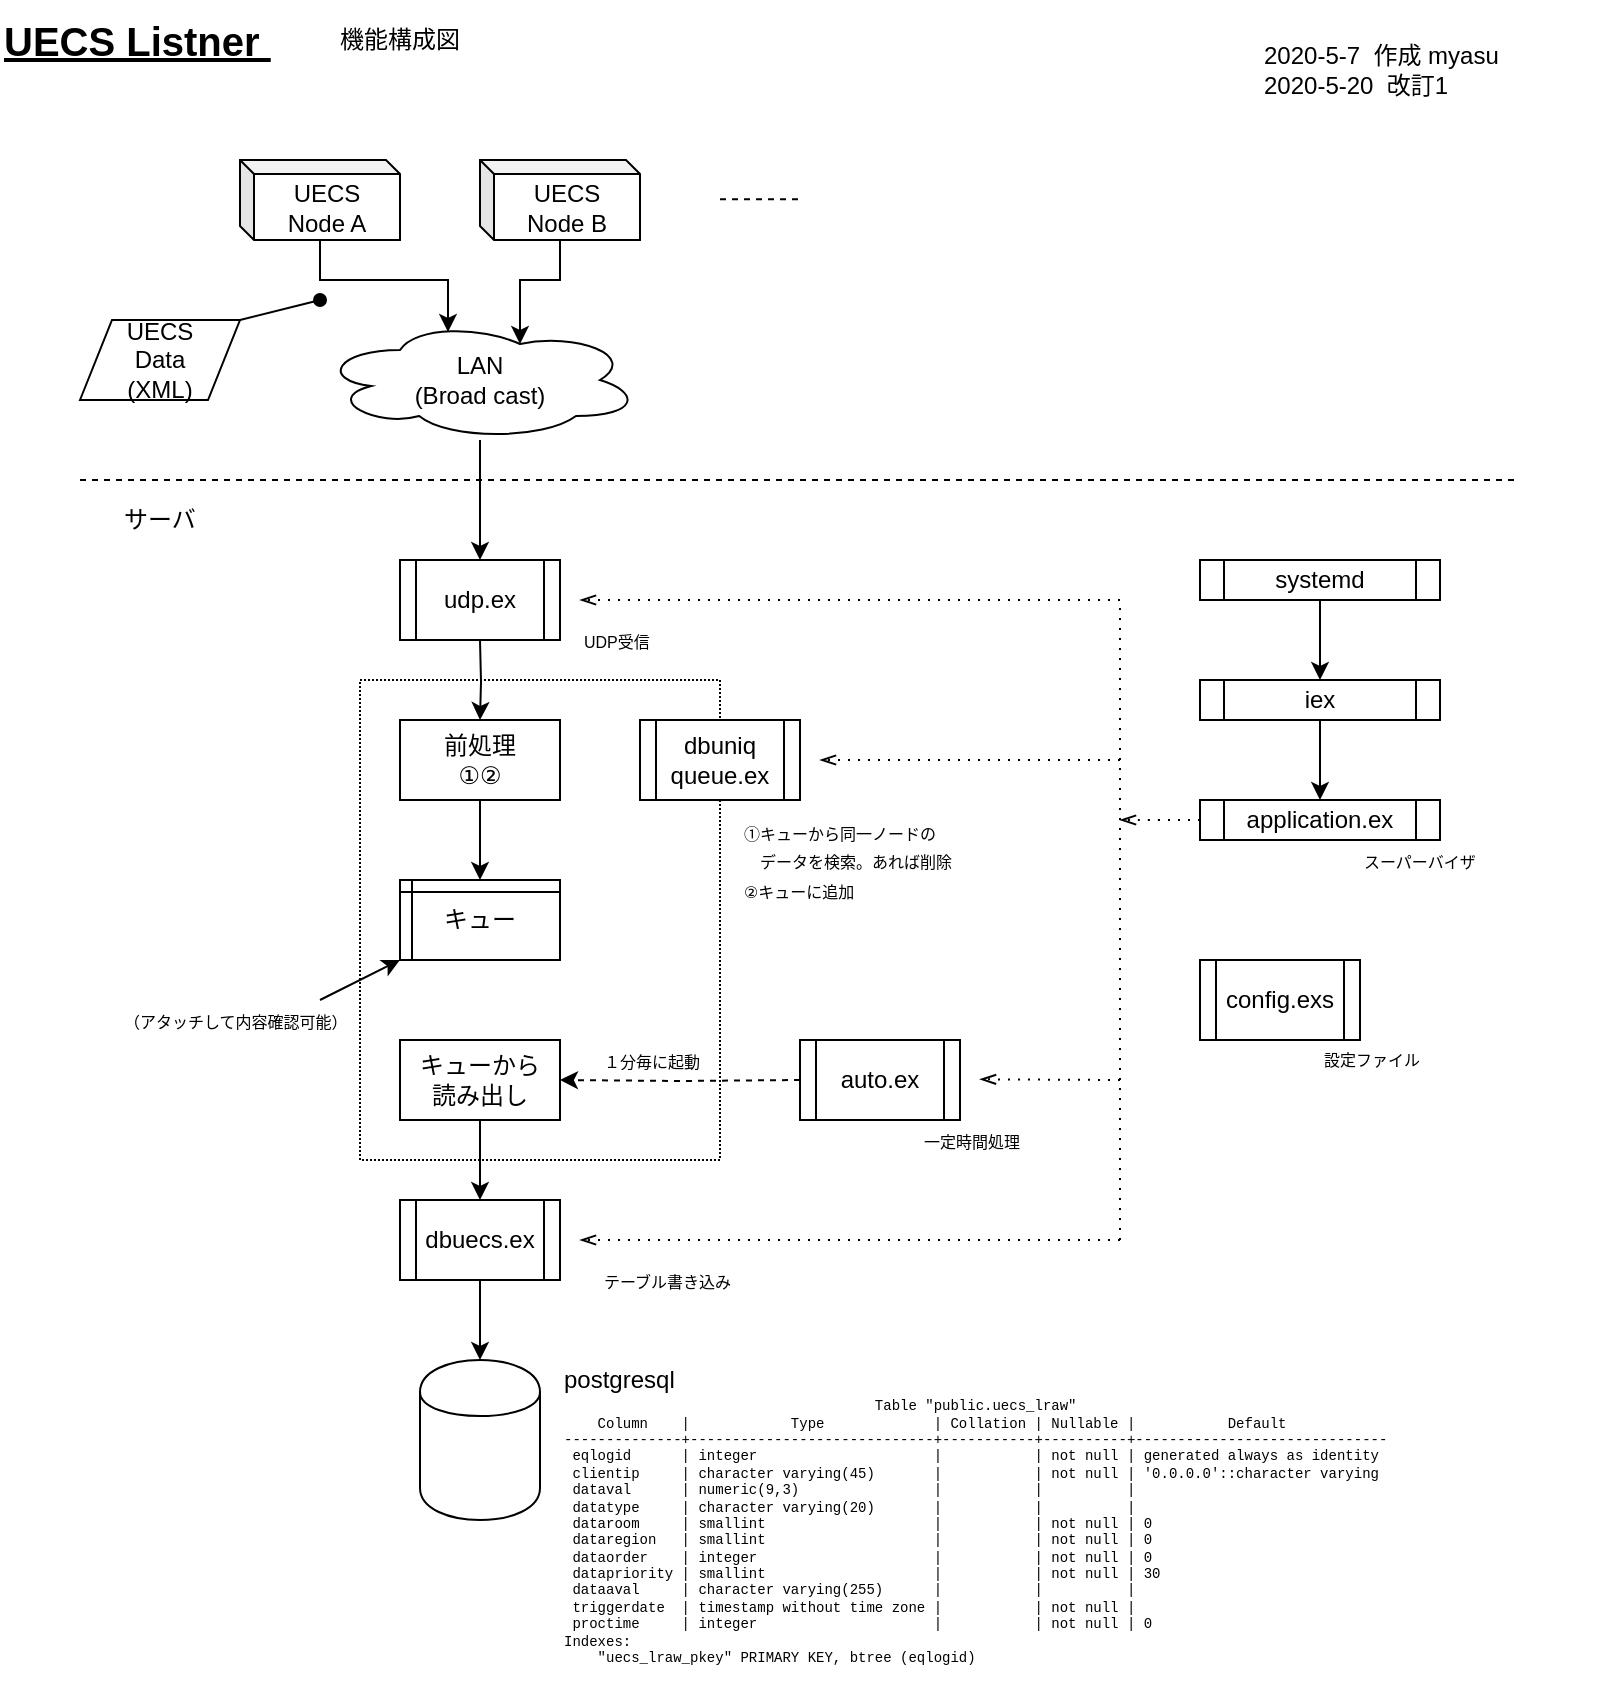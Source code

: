 <mxfile version="13.1.3">
    <diagram id="GTsIrzKtf4fuXtm7PsuD" name="Page-1">
        <mxGraphModel dx="991" dy="830" grid="1" gridSize="10" guides="1" tooltips="1" connect="1" arrows="1" fold="1" page="1" pageScale="1" pageWidth="827" pageHeight="1169" math="0" shadow="0">
            <root>
                <mxCell id="0"/>
                <mxCell id="1" parent="0"/>
                <mxCell id="37" value="" style="rounded=0;whiteSpace=wrap;html=1;fillColor=none;dashed=1;dashPattern=1 1;" parent="1" vertex="1">
                    <mxGeometry x="180" y="340" width="180" height="240" as="geometry"/>
                </mxCell>
                <mxCell id="23" style="edgeStyle=orthogonalEdgeStyle;rounded=0;orthogonalLoop=1;jettySize=auto;html=1;endArrow=classic;endFill=1;entryX=0.5;entryY=0;entryDx=0;entryDy=0;" parent="1" target="24" edge="1">
                    <mxGeometry relative="1" as="geometry">
                        <mxPoint x="240.0" y="320" as="sourcePoint"/>
                        <mxPoint x="270" y="350" as="targetPoint"/>
                    </mxGeometry>
                </mxCell>
                <mxCell id="33" style="edgeStyle=orthogonalEdgeStyle;rounded=0;orthogonalLoop=1;jettySize=auto;html=1;exitX=0;exitY=0.5;exitDx=0;exitDy=0;entryX=1;entryY=0.5;entryDx=0;entryDy=0;endArrow=classic;endFill=1;dashed=1;strokeWidth=1;" parent="1" target="32" edge="1">
                    <mxGeometry relative="1" as="geometry">
                        <mxPoint x="400.0" y="540.0" as="sourcePoint"/>
                    </mxGeometry>
                </mxCell>
                <mxCell id="18" style="edgeStyle=orthogonalEdgeStyle;rounded=0;orthogonalLoop=1;jettySize=auto;html=1;entryX=0.5;entryY=0;entryDx=0;entryDy=0;endArrow=classic;endFill=1;" parent="1" source="8" edge="1">
                    <mxGeometry relative="1" as="geometry">
                        <mxPoint x="240.0" y="280" as="targetPoint"/>
                    </mxGeometry>
                </mxCell>
                <mxCell id="8" value="LAN&lt;br&gt;(Broad cast)" style="ellipse;shape=cloud;whiteSpace=wrap;html=1;" parent="1" vertex="1">
                    <mxGeometry x="160" y="160" width="160" height="60" as="geometry"/>
                </mxCell>
                <mxCell id="11" value="" style="endArrow=none;dashed=1;html=1;" parent="1" edge="1">
                    <mxGeometry width="50" height="50" relative="1" as="geometry">
                        <mxPoint x="360" y="99.66" as="sourcePoint"/>
                        <mxPoint x="400" y="99.66" as="targetPoint"/>
                    </mxGeometry>
                </mxCell>
                <mxCell id="12" value="&lt;font style=&quot;font-size: 8px&quot;&gt;①キューから同一ノードの&lt;br&gt;　データを検索。あれば削除&lt;br&gt;②キューに追加&lt;br&gt;&lt;/font&gt;" style="text;html=1;strokeColor=none;fillColor=none;align=left;verticalAlign=middle;whiteSpace=wrap;rounded=0;" parent="1" vertex="1">
                    <mxGeometry x="370" y="410" width="120" height="40" as="geometry"/>
                </mxCell>
                <mxCell id="15" value="" style="endArrow=oval;html=1;endFill=1;exitX=1;exitY=0;exitDx=0;exitDy=0;" parent="1" source="51" edge="1">
                    <mxGeometry width="50" height="50" relative="1" as="geometry">
                        <mxPoint x="120" y="170" as="sourcePoint"/>
                        <mxPoint x="160" y="150" as="targetPoint"/>
                    </mxGeometry>
                </mxCell>
                <mxCell id="24" value="&lt;font style=&quot;font-size: 12px&quot;&gt;前処理&lt;br&gt;①②&lt;br&gt;&lt;/font&gt;" style="rounded=0;whiteSpace=wrap;html=1;" parent="1" vertex="1">
                    <mxGeometry x="200" y="360" width="80" height="40" as="geometry"/>
                </mxCell>
                <mxCell id="25" value="&lt;span&gt;udp.ex&lt;br&gt;&lt;/span&gt;" style="shape=process;whiteSpace=wrap;html=1;backgroundOutline=1;" parent="1" vertex="1">
                    <mxGeometry x="200" y="280" width="80" height="40" as="geometry"/>
                </mxCell>
                <mxCell id="26" value="キュー" style="shape=internalStorage;whiteSpace=wrap;html=1;backgroundOutline=1;dx=6;dy=6;" parent="1" vertex="1">
                    <mxGeometry x="200" y="440" width="80" height="40" as="geometry"/>
                </mxCell>
                <mxCell id="28" value="dbuniq&lt;br&gt;queue.ex&lt;span&gt;&lt;br&gt;&lt;/span&gt;" style="shape=process;whiteSpace=wrap;html=1;backgroundOutline=1;" parent="1" vertex="1">
                    <mxGeometry x="320" y="360" width="80" height="40" as="geometry"/>
                </mxCell>
                <mxCell id="29" style="edgeStyle=orthogonalEdgeStyle;rounded=0;orthogonalLoop=1;jettySize=auto;html=1;endArrow=classic;endFill=1;exitX=0.5;exitY=1;exitDx=0;exitDy=0;entryX=0.5;entryY=0;entryDx=0;entryDy=0;" parent="1" source="24" target="26" edge="1">
                    <mxGeometry relative="1" as="geometry">
                        <mxPoint x="340.0" y="400" as="sourcePoint"/>
                        <mxPoint x="340.0" y="440" as="targetPoint"/>
                    </mxGeometry>
                </mxCell>
                <mxCell id="35" style="edgeStyle=orthogonalEdgeStyle;rounded=0;orthogonalLoop=1;jettySize=auto;html=1;exitX=0.5;exitY=1;exitDx=0;exitDy=0;entryX=0.5;entryY=0;entryDx=0;entryDy=0;endArrow=classic;endFill=1;strokeWidth=1;" parent="1" source="32" target="34" edge="1">
                    <mxGeometry relative="1" as="geometry"/>
                </mxCell>
                <mxCell id="32" value="キューから&lt;br&gt;読み出し" style="rounded=0;whiteSpace=wrap;html=1;" parent="1" vertex="1">
                    <mxGeometry x="200" y="520" width="80" height="40" as="geometry"/>
                </mxCell>
                <mxCell id="93" style="edgeStyle=orthogonalEdgeStyle;rounded=0;orthogonalLoop=1;jettySize=auto;html=1;entryX=0.5;entryY=0;entryDx=0;entryDy=0;endArrow=classic;endFill=1;strokeWidth=1;" parent="1" source="34" target="89" edge="1">
                    <mxGeometry relative="1" as="geometry"/>
                </mxCell>
                <mxCell id="34" value="&lt;span&gt;dbuecs.ex&lt;br&gt;&lt;/span&gt;" style="shape=process;whiteSpace=wrap;html=1;backgroundOutline=1;" parent="1" vertex="1">
                    <mxGeometry x="200" y="600" width="80" height="40" as="geometry"/>
                </mxCell>
                <mxCell id="36" value="&lt;font style=&quot;font-size: 8px&quot;&gt;１分毎に起動&lt;br&gt;&lt;/font&gt;" style="text;html=1;strokeColor=none;fillColor=none;align=left;verticalAlign=middle;whiteSpace=wrap;rounded=0;" parent="1" vertex="1">
                    <mxGeometry x="300" y="520" width="80" height="20" as="geometry"/>
                </mxCell>
                <mxCell id="39" value="&lt;font&gt;&lt;span style=&quot;text-align: center&quot;&gt;&lt;font style=&quot;font-size: 8px&quot;&gt;UDP受信&lt;/font&gt;&lt;/span&gt;&lt;br&gt;&lt;/font&gt;" style="text;html=1;strokeColor=none;fillColor=none;align=left;verticalAlign=middle;whiteSpace=wrap;rounded=0;" parent="1" vertex="1">
                    <mxGeometry x="290" y="310" width="80" height="20" as="geometry"/>
                </mxCell>
                <mxCell id="40" value="&lt;font style=&quot;font-size: 8px&quot;&gt;テーブル書き込み&lt;br&gt;&lt;/font&gt;" style="text;html=1;strokeColor=none;fillColor=none;align=left;verticalAlign=middle;whiteSpace=wrap;rounded=0;" parent="1" vertex="1">
                    <mxGeometry x="300" y="630" width="80" height="20" as="geometry"/>
                </mxCell>
                <mxCell id="41" value="auto.ex&lt;span&gt;&lt;br&gt;&lt;/span&gt;" style="shape=process;whiteSpace=wrap;html=1;backgroundOutline=1;" parent="1" vertex="1">
                    <mxGeometry x="400" y="520" width="80" height="40" as="geometry"/>
                </mxCell>
                <mxCell id="44" value="application.ex&lt;span&gt;&lt;br&gt;&lt;/span&gt;" style="shape=process;whiteSpace=wrap;html=1;backgroundOutline=1;" parent="1" vertex="1">
                    <mxGeometry x="600" y="400" width="120" height="20" as="geometry"/>
                </mxCell>
                <mxCell id="52" style="edgeStyle=orthogonalEdgeStyle;rounded=0;orthogonalLoop=1;jettySize=auto;html=1;entryX=0.4;entryY=0.1;entryDx=0;entryDy=0;entryPerimeter=0;endArrow=classic;endFill=1;strokeWidth=1;" parent="1" source="49" target="8" edge="1">
                    <mxGeometry relative="1" as="geometry"/>
                </mxCell>
                <mxCell id="49" value="&lt;span&gt;UECS&lt;/span&gt;&lt;br&gt;&lt;span&gt;Node A&lt;/span&gt;" style="shape=cube;whiteSpace=wrap;html=1;boundedLbl=1;backgroundOutline=1;darkOpacity=0.05;darkOpacity2=0.1;size=7;" parent="1" vertex="1">
                    <mxGeometry x="120" y="80" width="80" height="40" as="geometry"/>
                </mxCell>
                <mxCell id="53" style="edgeStyle=orthogonalEdgeStyle;rounded=0;orthogonalLoop=1;jettySize=auto;html=1;entryX=0.625;entryY=0.2;entryDx=0;entryDy=0;entryPerimeter=0;endArrow=classic;endFill=1;strokeWidth=1;" parent="1" source="50" target="8" edge="1">
                    <mxGeometry relative="1" as="geometry"/>
                </mxCell>
                <mxCell id="50" value="&lt;span&gt;UECS&lt;/span&gt;&lt;br&gt;&lt;span&gt;Node B&lt;/span&gt;" style="shape=cube;whiteSpace=wrap;html=1;boundedLbl=1;backgroundOutline=1;darkOpacity=0.05;darkOpacity2=0.1;size=7;" parent="1" vertex="1">
                    <mxGeometry x="240" y="80" width="80" height="40" as="geometry"/>
                </mxCell>
                <mxCell id="51" value="UECS&lt;br&gt;Data&lt;br&gt;(XML)" style="shape=parallelogram;perimeter=parallelogramPerimeter;whiteSpace=wrap;html=1;" parent="1" vertex="1">
                    <mxGeometry x="40" y="160" width="80" height="40" as="geometry"/>
                </mxCell>
                <mxCell id="63" style="edgeStyle=orthogonalEdgeStyle;rounded=0;orthogonalLoop=1;jettySize=auto;html=1;entryX=0.5;entryY=0;entryDx=0;entryDy=0;endArrow=classic;endFill=1;strokeWidth=1;" parent="1" source="54" target="44" edge="1">
                    <mxGeometry relative="1" as="geometry"/>
                </mxCell>
                <mxCell id="54" value="&lt;span&gt;iex&lt;br&gt;&lt;/span&gt;" style="shape=process;whiteSpace=wrap;html=1;backgroundOutline=1;" parent="1" vertex="1">
                    <mxGeometry x="600" y="340" width="120" height="20" as="geometry"/>
                </mxCell>
                <mxCell id="61" style="edgeStyle=orthogonalEdgeStyle;rounded=0;orthogonalLoop=1;jettySize=auto;html=1;endArrow=classic;endFill=1;strokeWidth=1;" parent="1" source="56" target="54" edge="1">
                    <mxGeometry relative="1" as="geometry"/>
                </mxCell>
                <mxCell id="56" value="&lt;span&gt;systemd&lt;br&gt;&lt;/span&gt;" style="shape=process;whiteSpace=wrap;html=1;backgroundOutline=1;" parent="1" vertex="1">
                    <mxGeometry x="600" y="280" width="120" height="20" as="geometry"/>
                </mxCell>
                <mxCell id="68" value="" style="endArrow=openThin;html=1;strokeWidth=1;endFill=0;dashed=1;dashPattern=1 4;" parent="1" edge="1">
                    <mxGeometry width="50" height="50" relative="1" as="geometry">
                        <mxPoint x="560" y="300" as="sourcePoint"/>
                        <mxPoint x="290" y="300" as="targetPoint"/>
                    </mxGeometry>
                </mxCell>
                <mxCell id="70" value="" style="endArrow=openThin;html=1;strokeWidth=1;endFill=0;dashed=1;dashPattern=1 4;" parent="1" edge="1">
                    <mxGeometry width="50" height="50" relative="1" as="geometry">
                        <mxPoint x="560" y="620" as="sourcePoint"/>
                        <mxPoint x="290.0" y="620" as="targetPoint"/>
                    </mxGeometry>
                </mxCell>
                <mxCell id="71" value="" style="endArrow=openThin;html=1;strokeWidth=1;endFill=0;dashed=1;dashPattern=1 4;" parent="1" edge="1">
                    <mxGeometry width="50" height="50" relative="1" as="geometry">
                        <mxPoint x="560" y="380" as="sourcePoint"/>
                        <mxPoint x="410" y="380" as="targetPoint"/>
                    </mxGeometry>
                </mxCell>
                <mxCell id="74" value="" style="endArrow=openThin;html=1;strokeWidth=1;endFill=0;dashed=1;dashPattern=1 4;" parent="1" edge="1">
                    <mxGeometry width="50" height="50" relative="1" as="geometry">
                        <mxPoint x="560" y="540" as="sourcePoint"/>
                        <mxPoint x="490" y="539.66" as="targetPoint"/>
                    </mxGeometry>
                </mxCell>
                <mxCell id="75" value="" style="endArrow=none;html=1;strokeWidth=1;dashed=1;dashPattern=1 4;" parent="1" edge="1">
                    <mxGeometry width="50" height="50" relative="1" as="geometry">
                        <mxPoint x="560" y="620" as="sourcePoint"/>
                        <mxPoint x="560" y="300" as="targetPoint"/>
                    </mxGeometry>
                </mxCell>
                <mxCell id="78" value="" style="endArrow=openThin;html=1;strokeWidth=1;endFill=0;dashed=1;dashPattern=1 4;" parent="1" edge="1">
                    <mxGeometry width="50" height="50" relative="1" as="geometry">
                        <mxPoint x="600" y="410.0" as="sourcePoint"/>
                        <mxPoint x="560" y="410" as="targetPoint"/>
                        <Array as="points">
                            <mxPoint x="570" y="410"/>
                        </Array>
                    </mxGeometry>
                </mxCell>
                <mxCell id="80" value="&lt;font style=&quot;font-size: 8px&quot;&gt;スーパーバイザ&lt;br&gt;&lt;/font&gt;" style="text;html=1;strokeColor=none;fillColor=none;align=left;verticalAlign=middle;whiteSpace=wrap;rounded=0;" parent="1" vertex="1">
                    <mxGeometry x="680" y="420" width="80" height="20" as="geometry"/>
                </mxCell>
                <mxCell id="83" value="" style="endArrow=none;html=1;dashed=1;strokeWidth=1;" parent="1" edge="1">
                    <mxGeometry width="50" height="50" relative="1" as="geometry">
                        <mxPoint x="40" y="240" as="sourcePoint"/>
                        <mxPoint x="760" y="240" as="targetPoint"/>
                    </mxGeometry>
                </mxCell>
                <mxCell id="84" value="機能構成図" style="text;html=1;strokeColor=none;fillColor=none;align=center;verticalAlign=middle;whiteSpace=wrap;rounded=0;" parent="1" vertex="1">
                    <mxGeometry x="160" width="80" height="40" as="geometry"/>
                </mxCell>
                <mxCell id="85" value="UECS Listner&amp;nbsp;" style="text;html=1;strokeColor=none;fillColor=none;align=left;verticalAlign=middle;whiteSpace=wrap;rounded=0;fontStyle=5;fontSize=20;" parent="1" vertex="1">
                    <mxGeometry width="160" height="40" as="geometry"/>
                </mxCell>
                <mxCell id="86" value="2020-5-7&amp;nbsp; 作成 myasu&lt;br&gt;2020-5-20&amp;nbsp; 改訂1" style="text;html=1;strokeColor=none;fillColor=none;align=left;verticalAlign=middle;whiteSpace=wrap;rounded=0;" parent="1" vertex="1">
                    <mxGeometry x="630" y="10" width="170" height="50" as="geometry"/>
                </mxCell>
                <mxCell id="87" value="サーバ" style="text;html=1;strokeColor=none;fillColor=none;align=center;verticalAlign=middle;whiteSpace=wrap;rounded=0;" parent="1" vertex="1">
                    <mxGeometry x="40" y="240" width="80" height="40" as="geometry"/>
                </mxCell>
                <mxCell id="88" value="&lt;font style=&quot;font-size: 8px&quot;&gt;一定時間処理&lt;br&gt;&lt;/font&gt;" style="text;html=1;strokeColor=none;fillColor=none;align=left;verticalAlign=middle;whiteSpace=wrap;rounded=0;" parent="1" vertex="1">
                    <mxGeometry x="460" y="560" width="80" height="20" as="geometry"/>
                </mxCell>
                <mxCell id="89" value="" style="shape=cylinder;whiteSpace=wrap;html=1;boundedLbl=1;backgroundOutline=1;" parent="1" vertex="1">
                    <mxGeometry x="210" y="680" width="60" height="80" as="geometry"/>
                </mxCell>
                <mxCell id="90" value="&lt;font&gt;&lt;font style=&quot;font-size: 12px&quot;&gt;postgresql&lt;/font&gt;&lt;br&gt;&lt;/font&gt;" style="text;html=1;strokeColor=none;fillColor=none;align=left;verticalAlign=middle;whiteSpace=wrap;rounded=0;" parent="1" vertex="1">
                    <mxGeometry x="280" y="680" width="80" height="20" as="geometry"/>
                </mxCell>
                <mxCell id="91" value="&lt;font style=&quot;font-size: 7px&quot;&gt;&lt;div&gt;&lt;span&gt;&lt;font face=&quot;Courier New&quot; style=&quot;font-size: 7px&quot;&gt;&amp;nbsp; &amp;nbsp; &amp;nbsp; &amp;nbsp; &amp;nbsp; &amp;nbsp; &amp;nbsp; &amp;nbsp; &amp;nbsp; &amp;nbsp; &amp;nbsp; &amp;nbsp; &amp;nbsp; &amp;nbsp; &amp;nbsp; &amp;nbsp; &amp;nbsp; &amp;nbsp; &amp;nbsp;Table &quot;public.uecs_lraw&quot;&lt;/font&gt;&lt;/span&gt;&lt;/div&gt;&lt;div&gt;&lt;span&gt;&lt;font face=&quot;Courier New&quot; style=&quot;font-size: 7px&quot;&gt;&amp;nbsp; &amp;nbsp; Column&amp;nbsp; &amp;nbsp; |&amp;nbsp; &amp;nbsp; &amp;nbsp; &amp;nbsp; &amp;nbsp; &amp;nbsp; Type&amp;nbsp; &amp;nbsp; &amp;nbsp; &amp;nbsp; &amp;nbsp; &amp;nbsp; &amp;nbsp;| Collation | Nullable |&amp;nbsp; &amp;nbsp; &amp;nbsp; &amp;nbsp; &amp;nbsp; &amp;nbsp;Default&amp;nbsp; &amp;nbsp; &amp;nbsp; &amp;nbsp; &amp;nbsp; &amp;nbsp;&amp;nbsp;&lt;/font&gt;&lt;/span&gt;&lt;/div&gt;&lt;div&gt;&lt;span&gt;&lt;font face=&quot;Courier New&quot; style=&quot;font-size: 7px&quot;&gt;--------------+-----------------------------+-----------+----------+------------------------------&lt;/font&gt;&lt;/span&gt;&lt;/div&gt;&lt;div&gt;&lt;span&gt;&lt;font face=&quot;Courier New&quot; style=&quot;font-size: 7px&quot;&gt;&amp;nbsp;eqlogid&amp;nbsp; &amp;nbsp; &amp;nbsp; | integer&amp;nbsp; &amp;nbsp; &amp;nbsp; &amp;nbsp; &amp;nbsp; &amp;nbsp; &amp;nbsp; &amp;nbsp; &amp;nbsp; &amp;nbsp; &amp;nbsp;|&amp;nbsp; &amp;nbsp; &amp;nbsp; &amp;nbsp; &amp;nbsp; &amp;nbsp;| not null | generated always as identity&lt;/font&gt;&lt;/span&gt;&lt;/div&gt;&lt;div&gt;&lt;span&gt;&lt;font face=&quot;Courier New&quot; style=&quot;font-size: 7px&quot;&gt;&amp;nbsp;clientip&amp;nbsp; &amp;nbsp; &amp;nbsp;| character varying(45)&amp;nbsp; &amp;nbsp; &amp;nbsp; &amp;nbsp;|&amp;nbsp; &amp;nbsp; &amp;nbsp; &amp;nbsp; &amp;nbsp; &amp;nbsp;| not null | '0.0.0.0'::character varying&lt;/font&gt;&lt;/span&gt;&lt;/div&gt;&lt;div&gt;&lt;span&gt;&lt;font face=&quot;Courier New&quot; style=&quot;font-size: 7px&quot;&gt;&amp;nbsp;dataval&amp;nbsp; &amp;nbsp; &amp;nbsp; | numeric(9,3)&amp;nbsp; &amp;nbsp; &amp;nbsp; &amp;nbsp; &amp;nbsp; &amp;nbsp; &amp;nbsp; &amp;nbsp; |&amp;nbsp; &amp;nbsp; &amp;nbsp; &amp;nbsp; &amp;nbsp; &amp;nbsp;|&amp;nbsp; &amp;nbsp; &amp;nbsp; &amp;nbsp; &amp;nbsp; |&amp;nbsp;&lt;/font&gt;&lt;/span&gt;&lt;/div&gt;&lt;div&gt;&lt;span&gt;&lt;font face=&quot;Courier New&quot; style=&quot;font-size: 7px&quot;&gt;&amp;nbsp;datatype&amp;nbsp; &amp;nbsp; &amp;nbsp;| character varying(20)&amp;nbsp; &amp;nbsp; &amp;nbsp; &amp;nbsp;|&amp;nbsp; &amp;nbsp; &amp;nbsp; &amp;nbsp; &amp;nbsp; &amp;nbsp;|&amp;nbsp; &amp;nbsp; &amp;nbsp; &amp;nbsp; &amp;nbsp; |&amp;nbsp;&lt;/font&gt;&lt;/span&gt;&lt;/div&gt;&lt;div&gt;&lt;span&gt;&lt;font face=&quot;Courier New&quot; style=&quot;font-size: 7px&quot;&gt;&amp;nbsp;dataroom&amp;nbsp; &amp;nbsp; &amp;nbsp;| smallint&amp;nbsp; &amp;nbsp; &amp;nbsp; &amp;nbsp; &amp;nbsp; &amp;nbsp; &amp;nbsp; &amp;nbsp; &amp;nbsp; &amp;nbsp; |&amp;nbsp; &amp;nbsp; &amp;nbsp; &amp;nbsp; &amp;nbsp; &amp;nbsp;| not null | 0&lt;/font&gt;&lt;/span&gt;&lt;/div&gt;&lt;div&gt;&lt;span&gt;&lt;font face=&quot;Courier New&quot; style=&quot;font-size: 7px&quot;&gt;&amp;nbsp;dataregion&amp;nbsp; &amp;nbsp;| smallint&amp;nbsp; &amp;nbsp; &amp;nbsp; &amp;nbsp; &amp;nbsp; &amp;nbsp; &amp;nbsp; &amp;nbsp; &amp;nbsp; &amp;nbsp; |&amp;nbsp; &amp;nbsp; &amp;nbsp; &amp;nbsp; &amp;nbsp; &amp;nbsp;| not null | 0&lt;/font&gt;&lt;/span&gt;&lt;/div&gt;&lt;div&gt;&lt;span&gt;&lt;font face=&quot;Courier New&quot; style=&quot;font-size: 7px&quot;&gt;&amp;nbsp;dataorder&amp;nbsp; &amp;nbsp; | integer&amp;nbsp; &amp;nbsp; &amp;nbsp; &amp;nbsp; &amp;nbsp; &amp;nbsp; &amp;nbsp; &amp;nbsp; &amp;nbsp; &amp;nbsp; &amp;nbsp;|&amp;nbsp; &amp;nbsp; &amp;nbsp; &amp;nbsp; &amp;nbsp; &amp;nbsp;| not null | 0&lt;/font&gt;&lt;/span&gt;&lt;/div&gt;&lt;div&gt;&lt;span&gt;&lt;font face=&quot;Courier New&quot; style=&quot;font-size: 7px&quot;&gt;&amp;nbsp;datapriority | smallint&amp;nbsp; &amp;nbsp; &amp;nbsp; &amp;nbsp; &amp;nbsp; &amp;nbsp; &amp;nbsp; &amp;nbsp; &amp;nbsp; &amp;nbsp; |&amp;nbsp; &amp;nbsp; &amp;nbsp; &amp;nbsp; &amp;nbsp; &amp;nbsp;| not null | 30&lt;/font&gt;&lt;/span&gt;&lt;/div&gt;&lt;div&gt;&lt;span&gt;&lt;font face=&quot;Courier New&quot; style=&quot;font-size: 7px&quot;&gt;&amp;nbsp;dataaval&amp;nbsp; &amp;nbsp; &amp;nbsp;| character varying(255)&amp;nbsp; &amp;nbsp; &amp;nbsp; |&amp;nbsp; &amp;nbsp; &amp;nbsp; &amp;nbsp; &amp;nbsp; &amp;nbsp;|&amp;nbsp; &amp;nbsp; &amp;nbsp; &amp;nbsp; &amp;nbsp; |&amp;nbsp;&lt;/font&gt;&lt;/span&gt;&lt;/div&gt;&lt;div&gt;&lt;span&gt;&lt;font face=&quot;Courier New&quot; style=&quot;font-size: 7px&quot;&gt;&amp;nbsp;triggerdate&amp;nbsp; | timestamp without time zone |&amp;nbsp; &amp;nbsp; &amp;nbsp; &amp;nbsp; &amp;nbsp; &amp;nbsp;| not null |&amp;nbsp;&lt;/font&gt;&lt;/span&gt;&lt;/div&gt;&lt;div&gt;&lt;span&gt;&lt;font face=&quot;Courier New&quot; style=&quot;font-size: 7px&quot;&gt;&amp;nbsp;proctime&amp;nbsp; &amp;nbsp; &amp;nbsp;| integer&amp;nbsp; &amp;nbsp; &amp;nbsp; &amp;nbsp; &amp;nbsp; &amp;nbsp; &amp;nbsp; &amp;nbsp; &amp;nbsp; &amp;nbsp; &amp;nbsp;|&amp;nbsp; &amp;nbsp; &amp;nbsp; &amp;nbsp; &amp;nbsp; &amp;nbsp;| not null | 0&lt;/font&gt;&lt;/span&gt;&lt;/div&gt;&lt;div&gt;&lt;span&gt;&lt;font face=&quot;Courier New&quot; style=&quot;font-size: 7px&quot;&gt;Indexes:&lt;/font&gt;&lt;/span&gt;&lt;/div&gt;&lt;div&gt;&lt;span&gt;&lt;font face=&quot;Courier New&quot; style=&quot;font-size: 7px&quot;&gt;&amp;nbsp; &amp;nbsp; &quot;uecs_lraw_pkey&quot; PRIMARY KEY, btree (eqlogid)&lt;/font&gt;&lt;/span&gt;&lt;/div&gt;&lt;div&gt;&lt;br&gt;&lt;/div&gt;&lt;/font&gt;" style="text;html=1;strokeColor=none;fillColor=none;align=left;verticalAlign=middle;whiteSpace=wrap;rounded=0;" parent="1" vertex="1">
                    <mxGeometry x="280" y="700" width="452.31" height="140" as="geometry"/>
                </mxCell>
                <mxCell id="94" value="&lt;span&gt;config.exs&lt;br&gt;&lt;/span&gt;" style="shape=process;whiteSpace=wrap;html=1;backgroundOutline=1;" parent="1" vertex="1">
                    <mxGeometry x="600" y="480" width="80" height="40" as="geometry"/>
                </mxCell>
                <mxCell id="95" value="設定ファイル" style="text;html=1;strokeColor=none;fillColor=none;align=left;verticalAlign=middle;whiteSpace=wrap;rounded=0;fontSize=8;" parent="1" vertex="1">
                    <mxGeometry x="660" y="520" width="80" height="20" as="geometry"/>
                </mxCell>
                <mxCell id="96" value="" style="endArrow=classic;html=1;" parent="1" edge="1">
                    <mxGeometry width="50" height="50" relative="1" as="geometry">
                        <mxPoint x="160" y="500" as="sourcePoint"/>
                        <mxPoint x="200" y="480" as="targetPoint"/>
                    </mxGeometry>
                </mxCell>
                <mxCell id="97" value="&lt;font style=&quot;font-size: 8px&quot;&gt;（アタッチして内容確認可能）&lt;br&gt;&lt;/font&gt;" style="text;html=1;strokeColor=none;fillColor=none;align=left;verticalAlign=middle;whiteSpace=wrap;rounded=0;" parent="1" vertex="1">
                    <mxGeometry x="60" y="500" width="120" height="20" as="geometry"/>
                </mxCell>
            </root>
        </mxGraphModel>
    </diagram>
</mxfile>